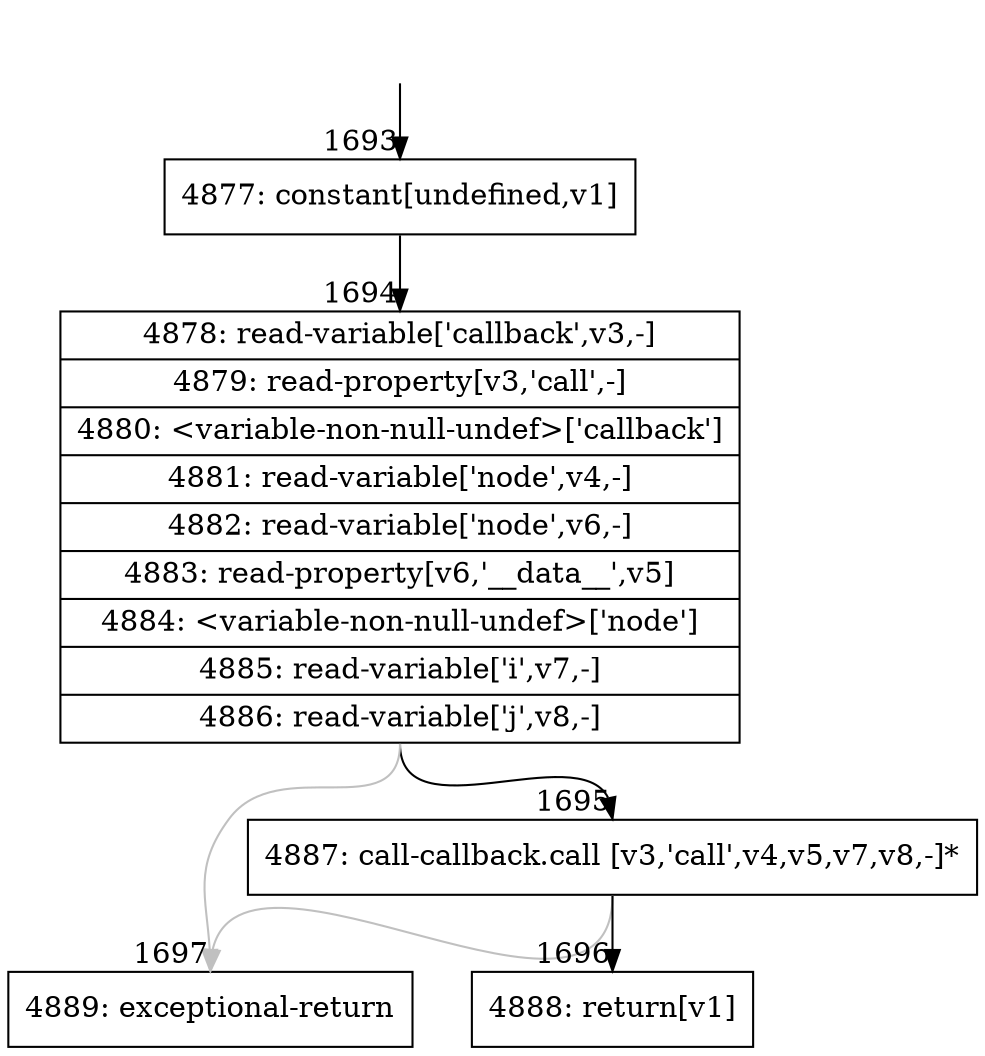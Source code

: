 digraph {
rankdir="TD"
BB_entry165[shape=none,label=""];
BB_entry165 -> BB1693 [tailport=s, headport=n, headlabel="    1693"]
BB1693 [shape=record label="{4877: constant[undefined,v1]}" ] 
BB1693 -> BB1694 [tailport=s, headport=n, headlabel="      1694"]
BB1694 [shape=record label="{4878: read-variable['callback',v3,-]|4879: read-property[v3,'call',-]|4880: \<variable-non-null-undef\>['callback']|4881: read-variable['node',v4,-]|4882: read-variable['node',v6,-]|4883: read-property[v6,'__data__',v5]|4884: \<variable-non-null-undef\>['node']|4885: read-variable['i',v7,-]|4886: read-variable['j',v8,-]}" ] 
BB1694 -> BB1695 [tailport=s, headport=n, headlabel="      1695"]
BB1694 -> BB1697 [tailport=s, headport=n, color=gray, headlabel="      1697"]
BB1695 [shape=record label="{4887: call-callback.call [v3,'call',v4,v5,v7,v8,-]*}" ] 
BB1695 -> BB1696 [tailport=s, headport=n, headlabel="      1696"]
BB1695 -> BB1697 [tailport=s, headport=n, color=gray]
BB1696 [shape=record label="{4888: return[v1]}" ] 
BB1697 [shape=record label="{4889: exceptional-return}" ] 
//#$~ 962
}
